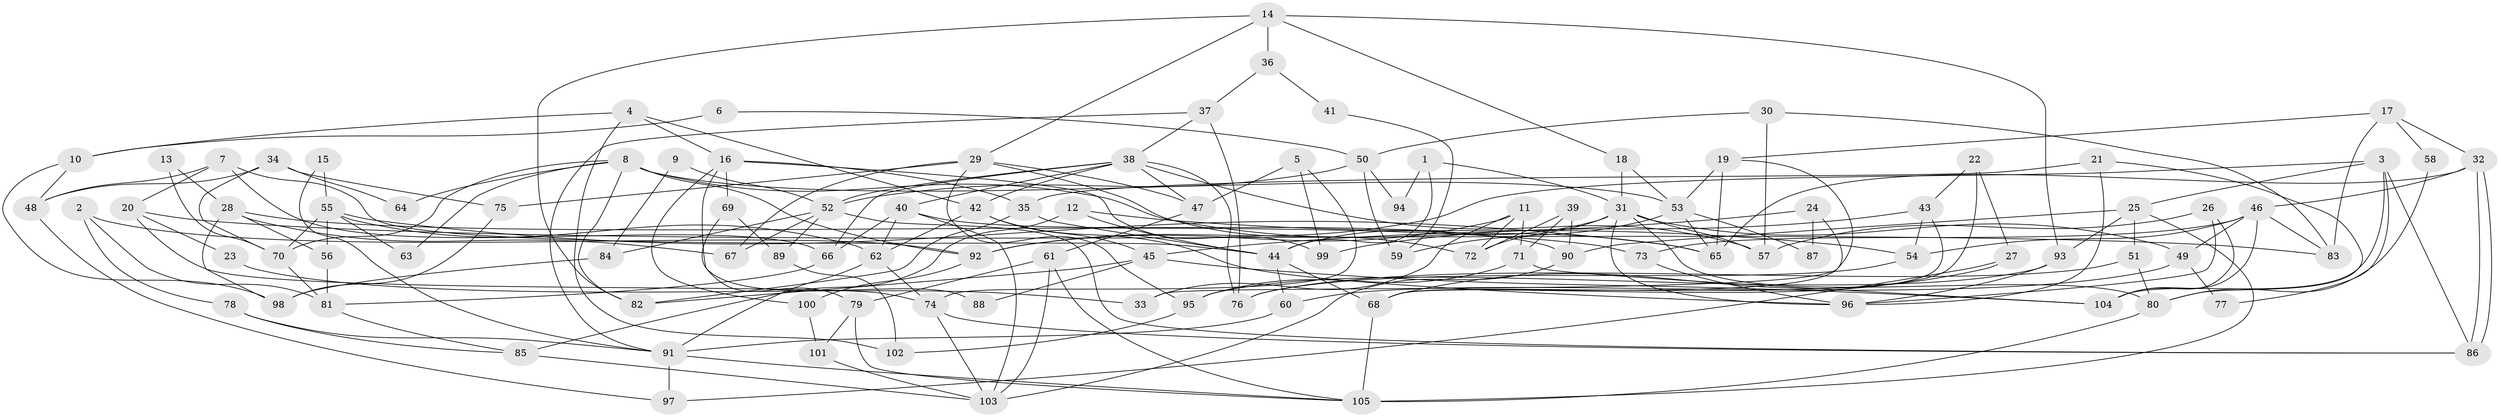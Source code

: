 // Generated by graph-tools (version 1.1) at 2025/26/03/09/25 03:26:18]
// undirected, 105 vertices, 210 edges
graph export_dot {
graph [start="1"]
  node [color=gray90,style=filled];
  1;
  2;
  3;
  4;
  5;
  6;
  7;
  8;
  9;
  10;
  11;
  12;
  13;
  14;
  15;
  16;
  17;
  18;
  19;
  20;
  21;
  22;
  23;
  24;
  25;
  26;
  27;
  28;
  29;
  30;
  31;
  32;
  33;
  34;
  35;
  36;
  37;
  38;
  39;
  40;
  41;
  42;
  43;
  44;
  45;
  46;
  47;
  48;
  49;
  50;
  51;
  52;
  53;
  54;
  55;
  56;
  57;
  58;
  59;
  60;
  61;
  62;
  63;
  64;
  65;
  66;
  67;
  68;
  69;
  70;
  71;
  72;
  73;
  74;
  75;
  76;
  77;
  78;
  79;
  80;
  81;
  82;
  83;
  84;
  85;
  86;
  87;
  88;
  89;
  90;
  91;
  92;
  93;
  94;
  95;
  96;
  97;
  98;
  99;
  100;
  101;
  102;
  103;
  104;
  105;
  1 -- 44;
  1 -- 31;
  1 -- 94;
  2 -- 81;
  2 -- 78;
  2 -- 92;
  3 -- 104;
  3 -- 92;
  3 -- 25;
  3 -- 77;
  3 -- 86;
  4 -- 42;
  4 -- 16;
  4 -- 10;
  4 -- 102;
  5 -- 74;
  5 -- 99;
  5 -- 47;
  6 -- 50;
  6 -- 10;
  7 -- 66;
  7 -- 44;
  7 -- 20;
  7 -- 48;
  8 -- 53;
  8 -- 70;
  8 -- 63;
  8 -- 64;
  8 -- 65;
  8 -- 82;
  8 -- 92;
  9 -- 84;
  9 -- 52;
  10 -- 48;
  10 -- 98;
  11 -- 71;
  11 -- 92;
  11 -- 33;
  11 -- 72;
  12 -- 85;
  12 -- 44;
  12 -- 54;
  13 -- 70;
  13 -- 28;
  14 -- 93;
  14 -- 82;
  14 -- 18;
  14 -- 29;
  14 -- 36;
  15 -- 55;
  15 -- 91;
  16 -- 69;
  16 -- 100;
  16 -- 35;
  16 -- 88;
  16 -- 99;
  17 -- 19;
  17 -- 83;
  17 -- 32;
  17 -- 58;
  18 -- 31;
  18 -- 53;
  19 -- 65;
  19 -- 53;
  19 -- 33;
  20 -- 74;
  20 -- 23;
  20 -- 83;
  21 -- 80;
  21 -- 96;
  21 -- 35;
  22 -- 27;
  22 -- 43;
  22 -- 68;
  23 -- 33;
  24 -- 45;
  24 -- 68;
  24 -- 87;
  25 -- 90;
  25 -- 51;
  25 -- 93;
  25 -- 105;
  26 -- 104;
  26 -- 57;
  26 -- 96;
  27 -- 97;
  27 -- 68;
  28 -- 73;
  28 -- 67;
  28 -- 56;
  28 -- 98;
  29 -- 47;
  29 -- 67;
  29 -- 72;
  29 -- 75;
  29 -- 95;
  30 -- 57;
  30 -- 83;
  30 -- 50;
  31 -- 96;
  31 -- 72;
  31 -- 44;
  31 -- 49;
  31 -- 57;
  31 -- 80;
  32 -- 86;
  32 -- 86;
  32 -- 46;
  32 -- 65;
  34 -- 70;
  34 -- 75;
  34 -- 48;
  34 -- 64;
  35 -- 44;
  35 -- 82;
  36 -- 37;
  36 -- 41;
  37 -- 76;
  37 -- 91;
  37 -- 38;
  38 -- 47;
  38 -- 40;
  38 -- 42;
  38 -- 52;
  38 -- 57;
  38 -- 66;
  38 -- 76;
  39 -- 72;
  39 -- 71;
  39 -- 90;
  40 -- 103;
  40 -- 62;
  40 -- 66;
  40 -- 90;
  41 -- 59;
  42 -- 62;
  42 -- 45;
  42 -- 96;
  43 -- 68;
  43 -- 54;
  43 -- 99;
  44 -- 60;
  44 -- 68;
  45 -- 82;
  45 -- 88;
  45 -- 104;
  46 -- 54;
  46 -- 49;
  46 -- 73;
  46 -- 83;
  46 -- 104;
  47 -- 61;
  48 -- 97;
  49 -- 60;
  49 -- 77;
  50 -- 52;
  50 -- 59;
  50 -- 94;
  51 -- 80;
  51 -- 76;
  52 -- 86;
  52 -- 67;
  52 -- 84;
  52 -- 89;
  53 -- 65;
  53 -- 59;
  53 -- 87;
  54 -- 76;
  55 -- 62;
  55 -- 65;
  55 -- 56;
  55 -- 63;
  55 -- 70;
  56 -- 81;
  58 -- 80;
  60 -- 91;
  61 -- 105;
  61 -- 103;
  61 -- 79;
  62 -- 91;
  62 -- 74;
  66 -- 81;
  68 -- 105;
  69 -- 79;
  69 -- 89;
  70 -- 81;
  71 -- 95;
  71 -- 104;
  73 -- 96;
  74 -- 86;
  74 -- 103;
  75 -- 98;
  78 -- 85;
  78 -- 91;
  79 -- 105;
  79 -- 101;
  80 -- 105;
  81 -- 85;
  84 -- 98;
  85 -- 103;
  89 -- 102;
  90 -- 103;
  91 -- 105;
  91 -- 97;
  92 -- 100;
  93 -- 96;
  93 -- 95;
  95 -- 102;
  100 -- 101;
  101 -- 103;
}
